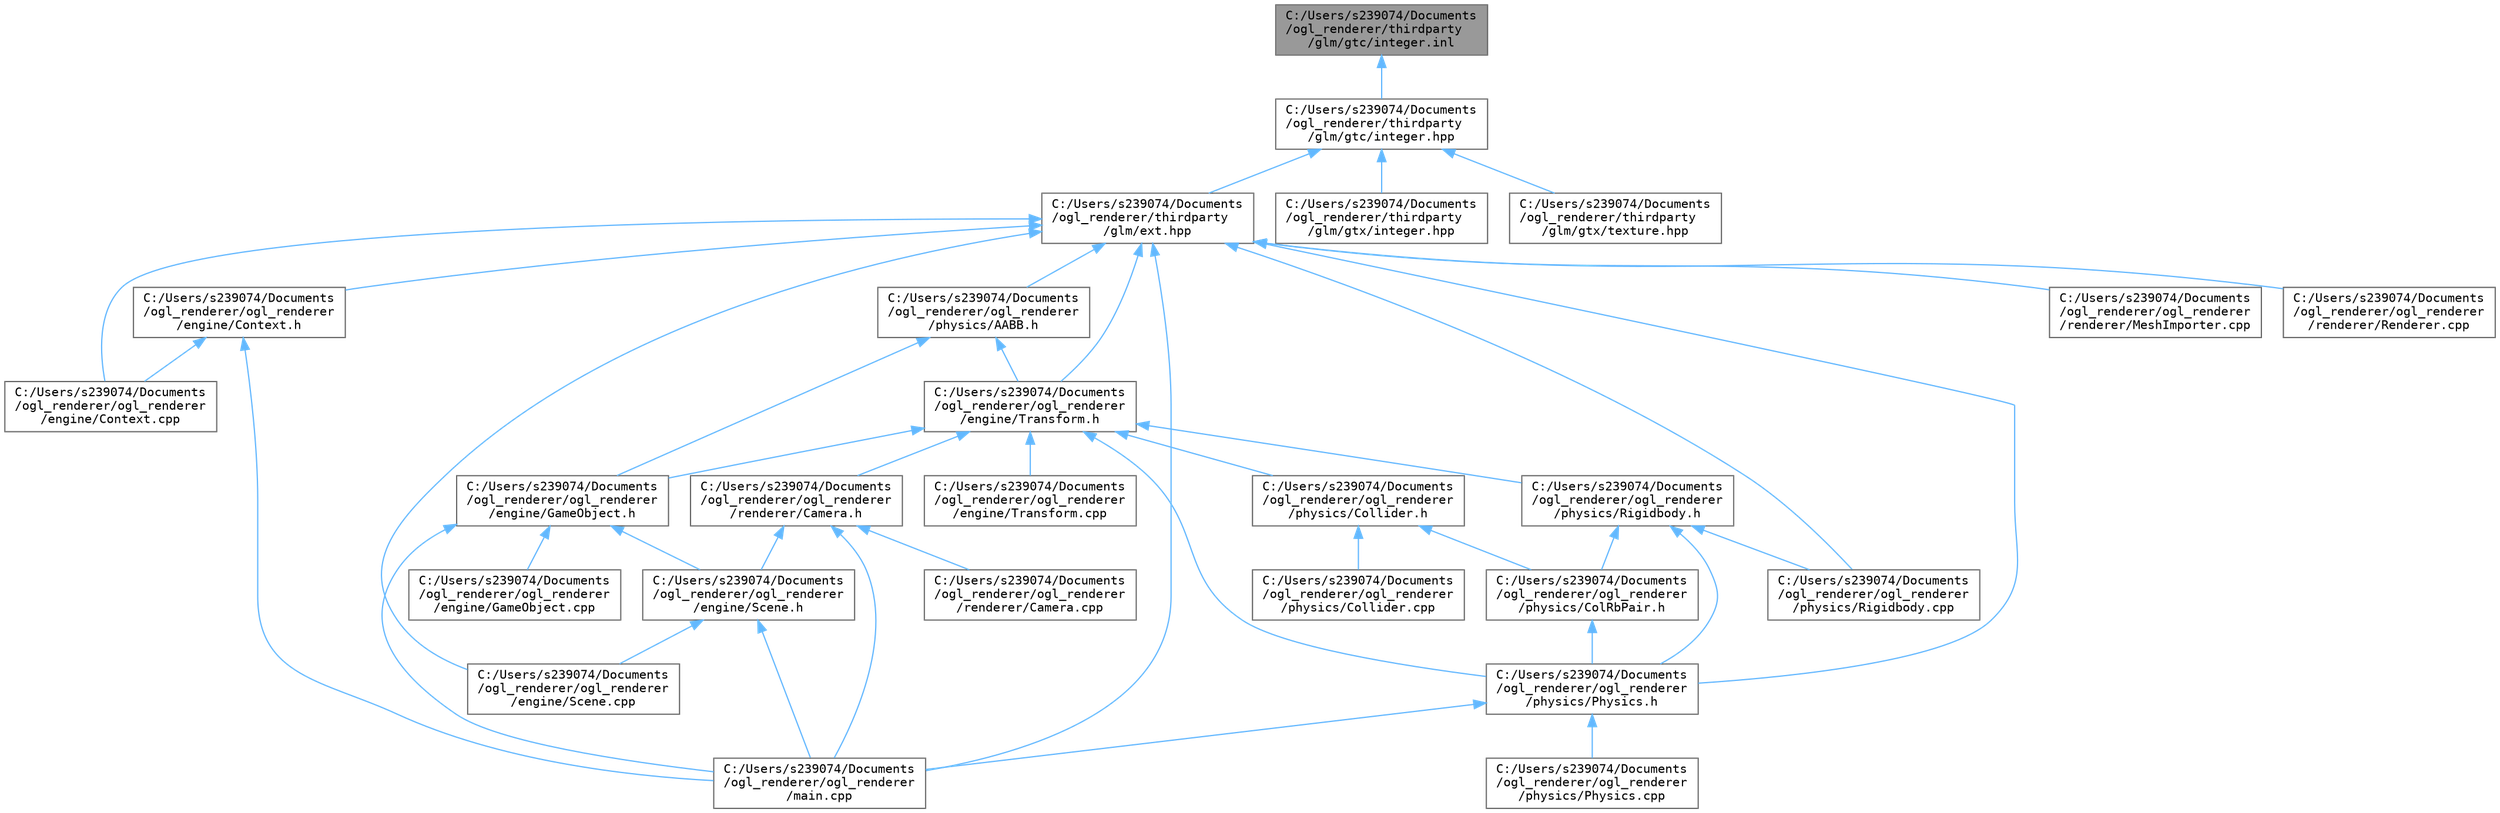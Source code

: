 digraph "C:/Users/s239074/Documents/ogl_renderer/thirdparty/glm/gtc/integer.inl"
{
 // LATEX_PDF_SIZE
  bgcolor="transparent";
  edge [fontname=Terminal,fontsize=10,labelfontname=Helvetica,labelfontsize=10];
  node [fontname=Terminal,fontsize=10,shape=box,height=0.2,width=0.4];
  Node1 [label="C:/Users/s239074/Documents\l/ogl_renderer/thirdparty\l/glm/gtc/integer.inl",height=0.2,width=0.4,color="gray40", fillcolor="grey60", style="filled", fontcolor="black",tooltip=" "];
  Node1 -> Node2 [dir="back",color="steelblue1",style="solid"];
  Node2 [label="C:/Users/s239074/Documents\l/ogl_renderer/thirdparty\l/glm/gtc/integer.hpp",height=0.2,width=0.4,color="grey40", fillcolor="white", style="filled",URL="$gtc_2integer_8hpp.html",tooltip=" "];
  Node2 -> Node3 [dir="back",color="steelblue1",style="solid"];
  Node3 [label="C:/Users/s239074/Documents\l/ogl_renderer/thirdparty\l/glm/ext.hpp",height=0.2,width=0.4,color="grey40", fillcolor="white", style="filled",URL="$ext_8hpp.html",tooltip=" "];
  Node3 -> Node4 [dir="back",color="steelblue1",style="solid"];
  Node4 [label="C:/Users/s239074/Documents\l/ogl_renderer/ogl_renderer\l/engine/Context.cpp",height=0.2,width=0.4,color="grey40", fillcolor="white", style="filled",URL="$_context_8cpp.html",tooltip=" "];
  Node3 -> Node5 [dir="back",color="steelblue1",style="solid"];
  Node5 [label="C:/Users/s239074/Documents\l/ogl_renderer/ogl_renderer\l/engine/Context.h",height=0.2,width=0.4,color="grey40", fillcolor="white", style="filled",URL="$_context_8h.html",tooltip=" "];
  Node5 -> Node4 [dir="back",color="steelblue1",style="solid"];
  Node5 -> Node6 [dir="back",color="steelblue1",style="solid"];
  Node6 [label="C:/Users/s239074/Documents\l/ogl_renderer/ogl_renderer\l/main.cpp",height=0.2,width=0.4,color="grey40", fillcolor="white", style="filled",URL="$main_8cpp.html",tooltip=" "];
  Node3 -> Node7 [dir="back",color="steelblue1",style="solid"];
  Node7 [label="C:/Users/s239074/Documents\l/ogl_renderer/ogl_renderer\l/engine/Scene.cpp",height=0.2,width=0.4,color="grey40", fillcolor="white", style="filled",URL="$_scene_8cpp.html",tooltip=" "];
  Node3 -> Node8 [dir="back",color="steelblue1",style="solid"];
  Node8 [label="C:/Users/s239074/Documents\l/ogl_renderer/ogl_renderer\l/engine/Transform.h",height=0.2,width=0.4,color="grey40", fillcolor="white", style="filled",URL="$_transform_8h.html",tooltip=" "];
  Node8 -> Node9 [dir="back",color="steelblue1",style="solid"];
  Node9 [label="C:/Users/s239074/Documents\l/ogl_renderer/ogl_renderer\l/engine/GameObject.h",height=0.2,width=0.4,color="grey40", fillcolor="white", style="filled",URL="$_game_object_8h.html",tooltip=" "];
  Node9 -> Node10 [dir="back",color="steelblue1",style="solid"];
  Node10 [label="C:/Users/s239074/Documents\l/ogl_renderer/ogl_renderer\l/engine/GameObject.cpp",height=0.2,width=0.4,color="grey40", fillcolor="white", style="filled",URL="$_game_object_8cpp.html",tooltip=" "];
  Node9 -> Node11 [dir="back",color="steelblue1",style="solid"];
  Node11 [label="C:/Users/s239074/Documents\l/ogl_renderer/ogl_renderer\l/engine/Scene.h",height=0.2,width=0.4,color="grey40", fillcolor="white", style="filled",URL="$ogl__renderer_2engine_2_scene_8h.html",tooltip=" "];
  Node11 -> Node7 [dir="back",color="steelblue1",style="solid"];
  Node11 -> Node6 [dir="back",color="steelblue1",style="solid"];
  Node9 -> Node6 [dir="back",color="steelblue1",style="solid"];
  Node8 -> Node12 [dir="back",color="steelblue1",style="solid"];
  Node12 [label="C:/Users/s239074/Documents\l/ogl_renderer/ogl_renderer\l/engine/Transform.cpp",height=0.2,width=0.4,color="grey40", fillcolor="white", style="filled",URL="$_transform_8cpp.html",tooltip=" "];
  Node8 -> Node13 [dir="back",color="steelblue1",style="solid"];
  Node13 [label="C:/Users/s239074/Documents\l/ogl_renderer/ogl_renderer\l/physics/Collider.h",height=0.2,width=0.4,color="grey40", fillcolor="white", style="filled",URL="$_collider_8h.html",tooltip=" "];
  Node13 -> Node14 [dir="back",color="steelblue1",style="solid"];
  Node14 [label="C:/Users/s239074/Documents\l/ogl_renderer/ogl_renderer\l/physics/ColRbPair.h",height=0.2,width=0.4,color="grey40", fillcolor="white", style="filled",URL="$_col_rb_pair_8h.html",tooltip=" "];
  Node14 -> Node15 [dir="back",color="steelblue1",style="solid"];
  Node15 [label="C:/Users/s239074/Documents\l/ogl_renderer/ogl_renderer\l/physics/Physics.h",height=0.2,width=0.4,color="grey40", fillcolor="white", style="filled",URL="$_physics_8h.html",tooltip=" "];
  Node15 -> Node6 [dir="back",color="steelblue1",style="solid"];
  Node15 -> Node16 [dir="back",color="steelblue1",style="solid"];
  Node16 [label="C:/Users/s239074/Documents\l/ogl_renderer/ogl_renderer\l/physics/Physics.cpp",height=0.2,width=0.4,color="grey40", fillcolor="white", style="filled",URL="$_physics_8cpp.html",tooltip=" "];
  Node13 -> Node17 [dir="back",color="steelblue1",style="solid"];
  Node17 [label="C:/Users/s239074/Documents\l/ogl_renderer/ogl_renderer\l/physics/Collider.cpp",height=0.2,width=0.4,color="grey40", fillcolor="white", style="filled",URL="$_collider_8cpp.html",tooltip=" "];
  Node8 -> Node15 [dir="back",color="steelblue1",style="solid"];
  Node8 -> Node18 [dir="back",color="steelblue1",style="solid"];
  Node18 [label="C:/Users/s239074/Documents\l/ogl_renderer/ogl_renderer\l/physics/Rigidbody.h",height=0.2,width=0.4,color="grey40", fillcolor="white", style="filled",URL="$_rigidbody_8h.html",tooltip=" "];
  Node18 -> Node14 [dir="back",color="steelblue1",style="solid"];
  Node18 -> Node15 [dir="back",color="steelblue1",style="solid"];
  Node18 -> Node19 [dir="back",color="steelblue1",style="solid"];
  Node19 [label="C:/Users/s239074/Documents\l/ogl_renderer/ogl_renderer\l/physics/Rigidbody.cpp",height=0.2,width=0.4,color="grey40", fillcolor="white", style="filled",URL="$_rigidbody_8cpp.html",tooltip=" "];
  Node8 -> Node20 [dir="back",color="steelblue1",style="solid"];
  Node20 [label="C:/Users/s239074/Documents\l/ogl_renderer/ogl_renderer\l/renderer/Camera.h",height=0.2,width=0.4,color="grey40", fillcolor="white", style="filled",URL="$ogl__renderer_2renderer_2_camera_8h.html",tooltip=" "];
  Node20 -> Node11 [dir="back",color="steelblue1",style="solid"];
  Node20 -> Node6 [dir="back",color="steelblue1",style="solid"];
  Node20 -> Node21 [dir="back",color="steelblue1",style="solid"];
  Node21 [label="C:/Users/s239074/Documents\l/ogl_renderer/ogl_renderer\l/renderer/Camera.cpp",height=0.2,width=0.4,color="grey40", fillcolor="white", style="filled",URL="$_camera_8cpp.html",tooltip=" "];
  Node3 -> Node6 [dir="back",color="steelblue1",style="solid"];
  Node3 -> Node22 [dir="back",color="steelblue1",style="solid"];
  Node22 [label="C:/Users/s239074/Documents\l/ogl_renderer/ogl_renderer\l/physics/AABB.h",height=0.2,width=0.4,color="grey40", fillcolor="white", style="filled",URL="$ogl__renderer_2physics_2_a_a_b_b_8h.html",tooltip=" "];
  Node22 -> Node9 [dir="back",color="steelblue1",style="solid"];
  Node22 -> Node8 [dir="back",color="steelblue1",style="solid"];
  Node3 -> Node15 [dir="back",color="steelblue1",style="solid"];
  Node3 -> Node19 [dir="back",color="steelblue1",style="solid"];
  Node3 -> Node23 [dir="back",color="steelblue1",style="solid"];
  Node23 [label="C:/Users/s239074/Documents\l/ogl_renderer/ogl_renderer\l/renderer/MeshImporter.cpp",height=0.2,width=0.4,color="grey40", fillcolor="white", style="filled",URL="$_mesh_importer_8cpp.html",tooltip=" "];
  Node3 -> Node24 [dir="back",color="steelblue1",style="solid"];
  Node24 [label="C:/Users/s239074/Documents\l/ogl_renderer/ogl_renderer\l/renderer/Renderer.cpp",height=0.2,width=0.4,color="grey40", fillcolor="white", style="filled",URL="$_renderer_8cpp.html",tooltip=" "];
  Node2 -> Node25 [dir="back",color="steelblue1",style="solid"];
  Node25 [label="C:/Users/s239074/Documents\l/ogl_renderer/thirdparty\l/glm/gtx/integer.hpp",height=0.2,width=0.4,color="grey40", fillcolor="white", style="filled",URL="$gtx_2integer_8hpp.html",tooltip=" "];
  Node2 -> Node26 [dir="back",color="steelblue1",style="solid"];
  Node26 [label="C:/Users/s239074/Documents\l/ogl_renderer/thirdparty\l/glm/gtx/texture.hpp",height=0.2,width=0.4,color="grey40", fillcolor="white", style="filled",URL="$texture_8hpp.html",tooltip=" "];
}
